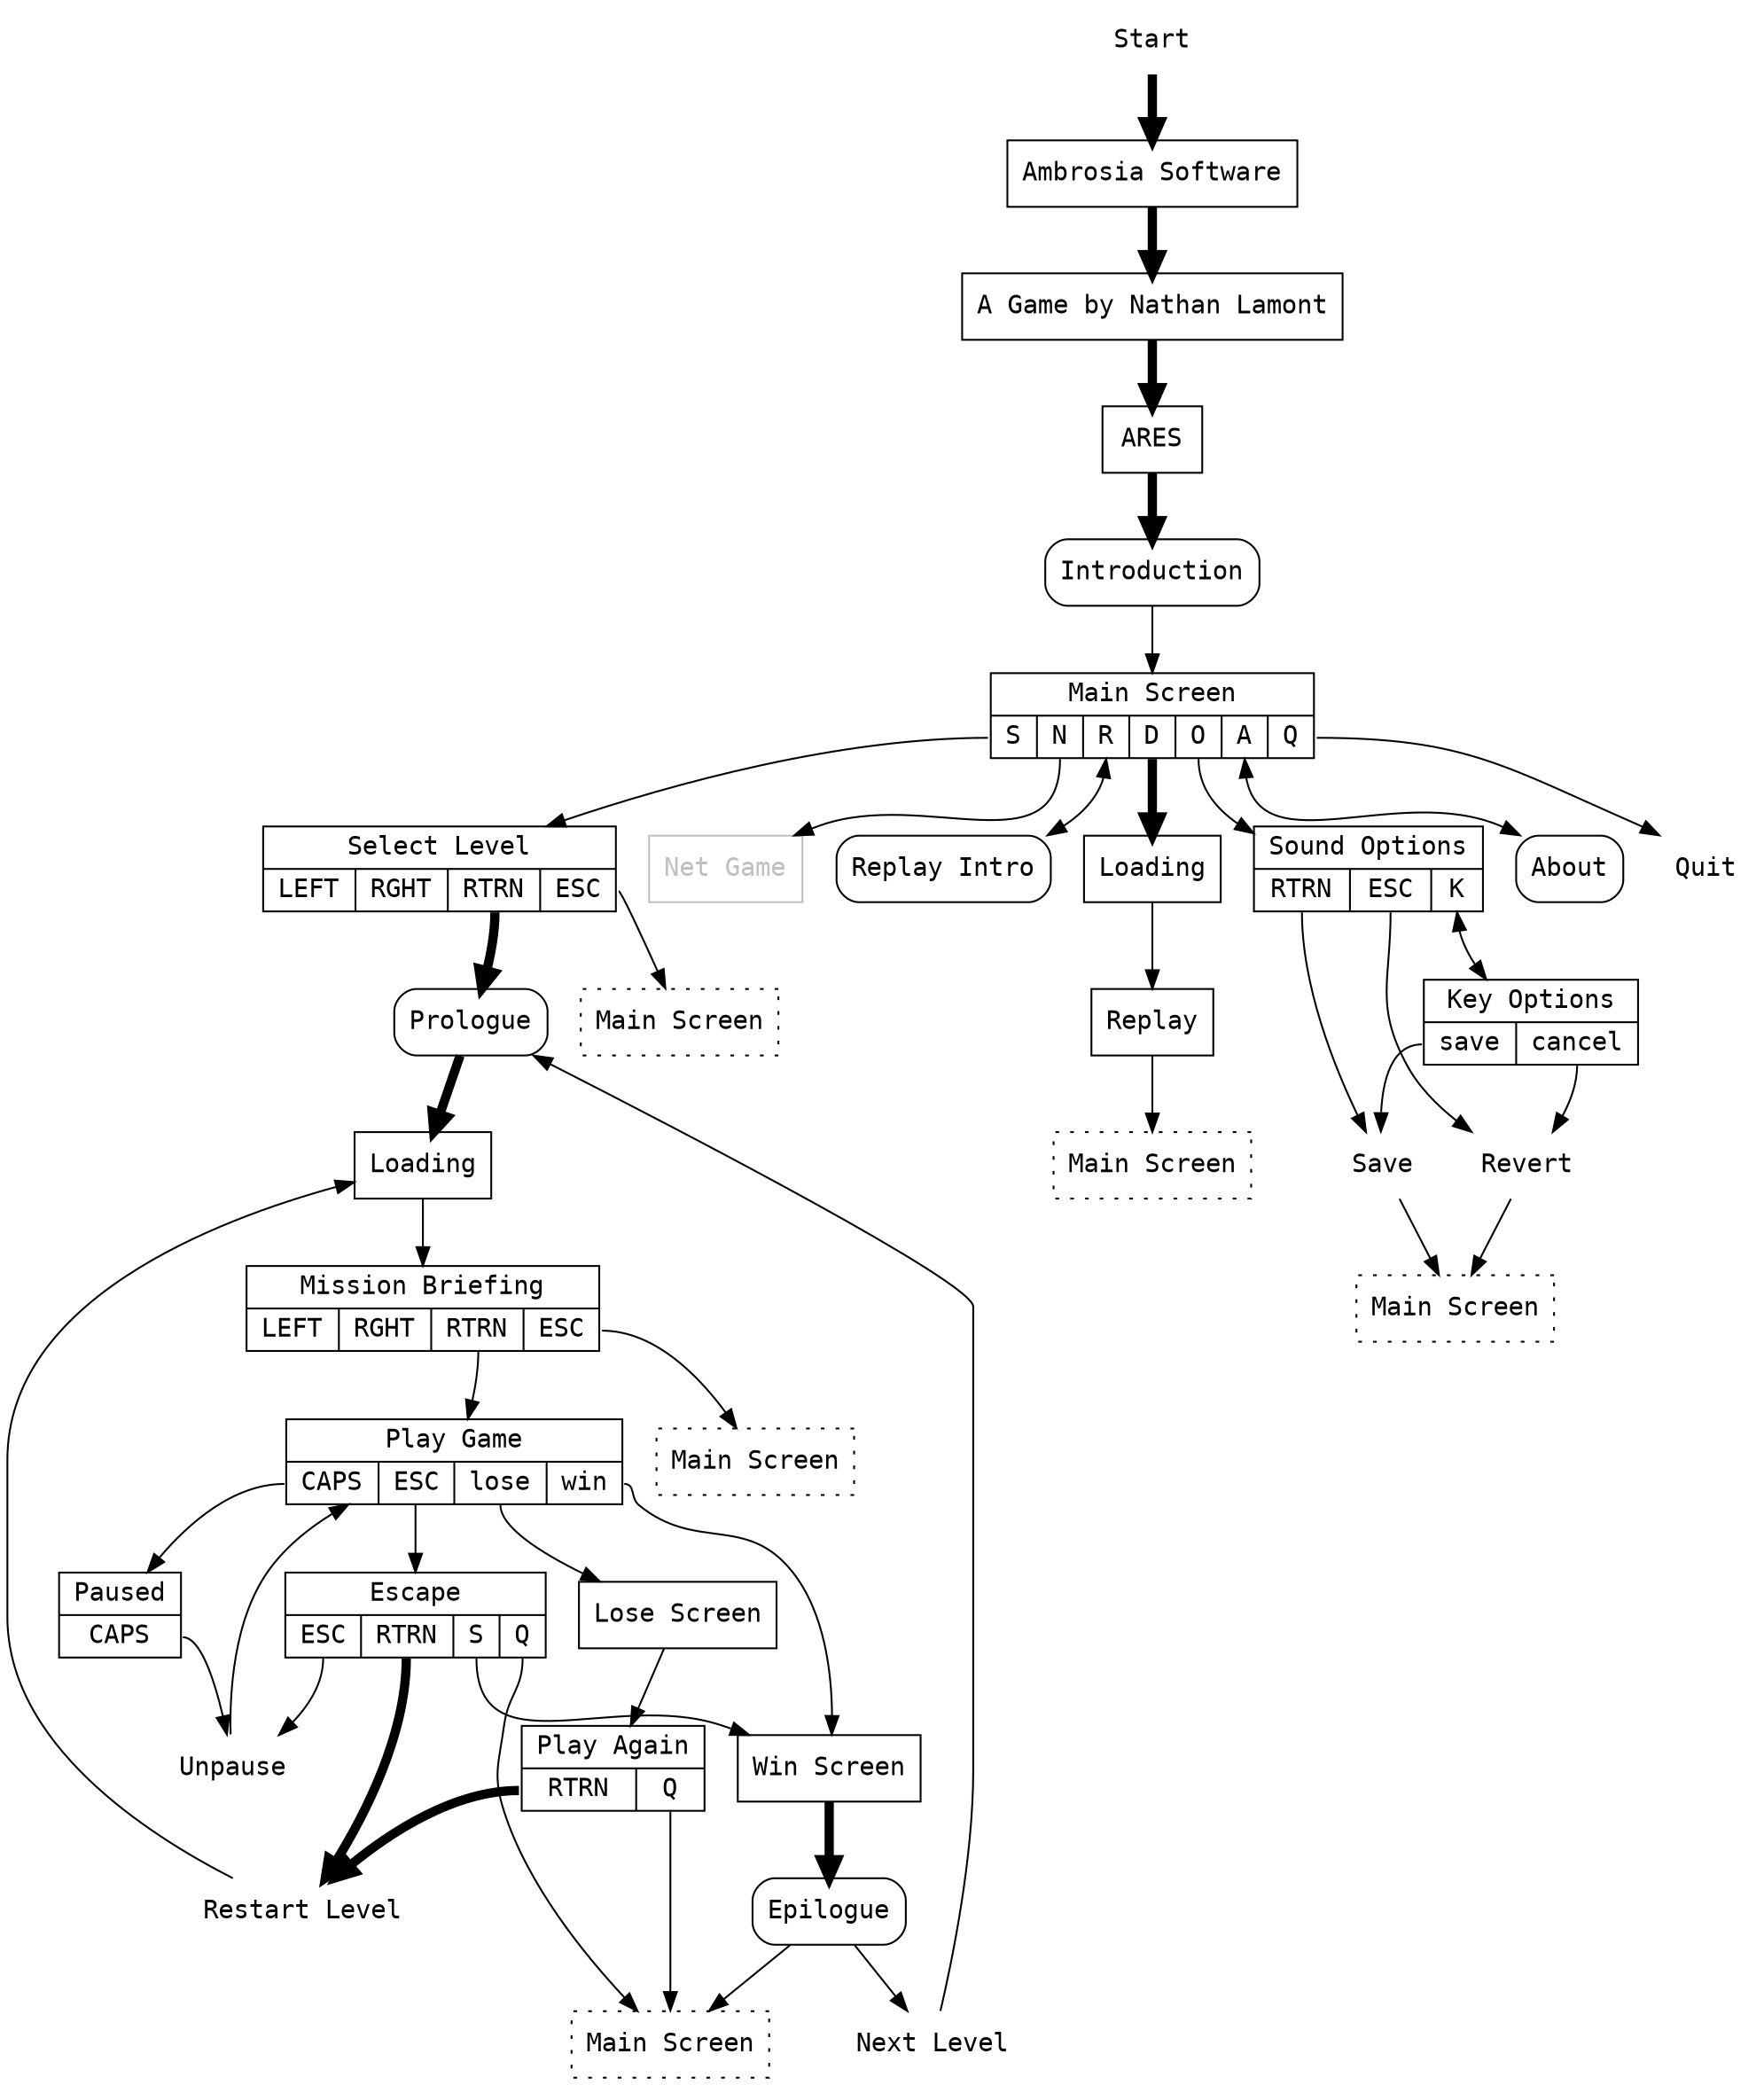 digraph G {
    fontname = "Inconsolata";
    node [fontname="Inconsolata", shape="box"];
    edge [fontname="Inconsolata"];

    start [shape="none", label="Start"];
    publisher [label="Ambrosia Software"];
    developer [label="A Game by Nathan Lamont"];
    splash [label="ARES"];
    intro [label="Introduction", style="rounded"];
    start -> publisher -> developer -> splash -> intro [penwidth="5"];
    intro -> main;

    main [shape="record", label="{Main Screen|{<s>S|<n>N|<r>R|<d>D|<o>O|<a>A|<q>Q}}"];

    select_level [shape="record", label="{Select Level|{LEFT|RGHT|<rtrn>RTRN|<esc>ESC}}"];
    select_level_cancel [label="Main Screen", style="dotted"];
    main:s -> select_level;
    select_level:rtrn -> prologue [penwidth="5"];
    select_level:esc -> select_level_cancel;

    prologue [label="Prologue", style="rounded"];
    loading_single [label="Loading"];
    briefing [shape="record" label="{Mission Briefing|{LEFT|RGHT|<rtrn>RTRN|<esc>ESC}}"];
    briefing_cancel [label="Main Screen", style="dotted"];
    prologue -> loading_single [penwidth="5"];
    loading_single -> briefing;
    briefing:rtrn -> game;
    briefing:esc -> briefing_cancel;

    game [shape="record", label="{Play Game|{<caps>CAPS|<esc>ESC|<lose>lose|<win>win}}"];
    game:caps -> paused;
    game:esc -> escape;
    game:lose -> lose;
    game:win -> win;

    paused [shape="record", label="{Paused|<caps>CAPS}"];
    paused:caps -> unpause;

    escape [shape="record", label="{Escape|{<esc>ESC|<rtrn>RTRN|<s>S|<q>Q}}"];
    escape:esc -> unpause;
    escape:rtrn -> restart_level [penwidth="5"];
    escape:s -> win;
    escape:q -> game_done;

    unpause [label="Unpause", shape="none"];
    unpause -> game;

    lose [label="Lose Screen"];
    lose -> play_again;

    play_again [shape="record", label="{Play Again|{<rtrn>RTRN|<q>Q}}"];
    play_again:rtrn -> restart_level [penwidth="5"];
    play_again:q -> game_done;

    win [label="Win Screen"];
    epilogue [label="Epilogue", style="rounded"];
    win -> epilogue [penwidth="5"];
    epilogue -> next_level;
    epilogue -> game_done;

    main:n -> net_game;
    net_game [label="Net Game", color="gray", fontcolor="gray"];

    replay_intro [label="Replay Intro", style="rounded"];
    main:r -> replay_intro [dir="both"];

    loading_demo [label="Loading"];
    replay [label="Replay"];
    replay_done [label="Main Screen", style="dotted"];
    main:d -> loading_demo [penwidth="5"];
    loading_demo -> replay -> replay_done;

    sound [shape="record", label="{Sound Options|{<rtrn>RTRN|<esc>ESC|<k>K}}"];
    main:o -> sound;
    sound:rtrn -> save_options;
    sound:esc -> revert_options;
    sound:k -> keys [dir="both"];

    keys [shape="record", label="{Key Options|{<save>save|<cancel>cancel}}"];
    keys:save -> save_options;
    keys:cancel -> revert_options;

    save_options [label="Save", shape="none"];
    revert_options [label="Revert", shape="none"];
    options_done [label="Main Screen", style="dotted"];
    save_options -> options_done;
    revert_options -> options_done;

    about [label="About", style="rounded"];
    main:a -> about [dir="both"];

    quit [shape="none", label="Quit"];
    main:q -> quit;

    restart_level [label="Restart Level", shape="none"];
    restart_level -> loading_single;

    next_level [label="Next Level", shape="none"];
    next_level -> prologue;

    game_done [label="Main Screen", style="dotted"];
}
